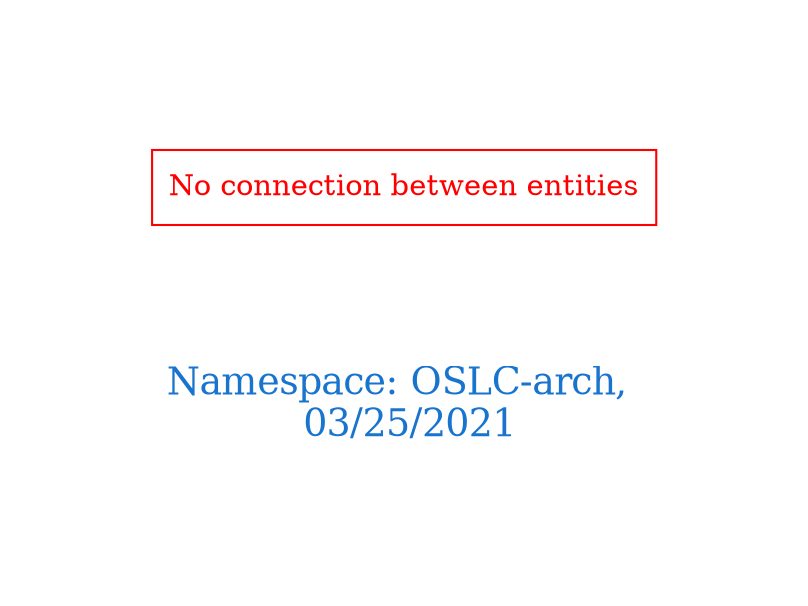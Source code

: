 digraph OGIT_ontology {
 graph [ rankdir= LR,pad=1 
fontsize = 18,
fontcolor= dodgerblue3,label = "\n\n\nNamespace: OSLC-arch, \n 03/25/2021"];
node[shape=polygon];
edge [  color="gray81"];

"No connection between entities" [fontcolor = "red",color="red", shape="polygon"]
}
